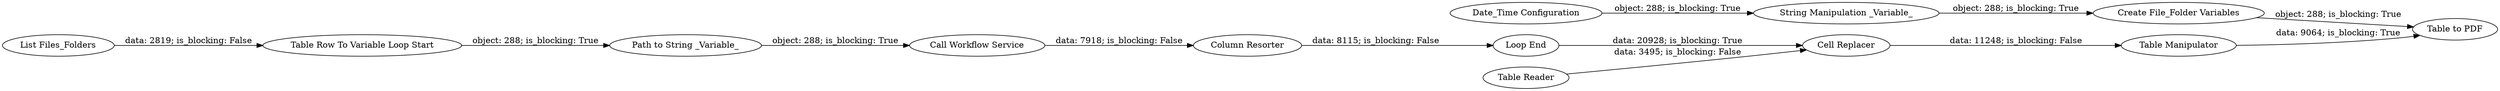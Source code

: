 digraph {
	"-818826648569071905_12" [label="Date_Time Configuration"]
	"-818826648569071905_4" [label="Table to PDF"]
	"-818826648569071905_2398" [label="Call Workflow Service"]
	"-818826648569071905_2404" [label="Column Resorter"]
	"-818826648569071905_2399" [label="Loop End"]
	"-818826648569071905_13" [label="Create File_Folder Variables"]
	"-818826648569071905_2401" [label="List Files_Folders"]
	"-818826648569071905_2389" [label="Table Manipulator"]
	"-818826648569071905_2388" [label="Table Reader"]
	"-818826648569071905_2387" [label="Cell Replacer"]
	"-818826648569071905_14" [label="String Manipulation _Variable_"]
	"-818826648569071905_2403" [label="Path to String _Variable_"]
	"-818826648569071905_2393" [label="Table Row To Variable Loop Start"]
	"-818826648569071905_2399" -> "-818826648569071905_2387" [label="data: 20928; is_blocking: True"]
	"-818826648569071905_2401" -> "-818826648569071905_2393" [label="data: 2819; is_blocking: False"]
	"-818826648569071905_2398" -> "-818826648569071905_2404" [label="data: 7918; is_blocking: False"]
	"-818826648569071905_2389" -> "-818826648569071905_4" [label="data: 9064; is_blocking: True"]
	"-818826648569071905_13" -> "-818826648569071905_4" [label="object: 288; is_blocking: True"]
	"-818826648569071905_14" -> "-818826648569071905_13" [label="object: 288; is_blocking: True"]
	"-818826648569071905_12" -> "-818826648569071905_14" [label="object: 288; is_blocking: True"]
	"-818826648569071905_2393" -> "-818826648569071905_2403" [label="object: 288; is_blocking: True"]
	"-818826648569071905_2403" -> "-818826648569071905_2398" [label="object: 288; is_blocking: True"]
	"-818826648569071905_2388" -> "-818826648569071905_2387" [label="data: 3495; is_blocking: False"]
	"-818826648569071905_2404" -> "-818826648569071905_2399" [label="data: 8115; is_blocking: False"]
	"-818826648569071905_2387" -> "-818826648569071905_2389" [label="data: 11248; is_blocking: False"]
	rankdir=LR
}
